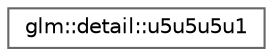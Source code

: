 digraph "Graphical Class Hierarchy"
{
 // LATEX_PDF_SIZE
  bgcolor="transparent";
  edge [fontname=Helvetica,fontsize=10,labelfontname=Helvetica,labelfontsize=10];
  node [fontname=Helvetica,fontsize=10,shape=box,height=0.2,width=0.4];
  rankdir="LR";
  Node0 [id="Node000000",label="glm::detail::u5u5u5u1",height=0.2,width=0.4,color="grey40", fillcolor="white", style="filled",URL="$unionglm_1_1detail_1_1u5u5u5u1.html",tooltip=" "];
}
